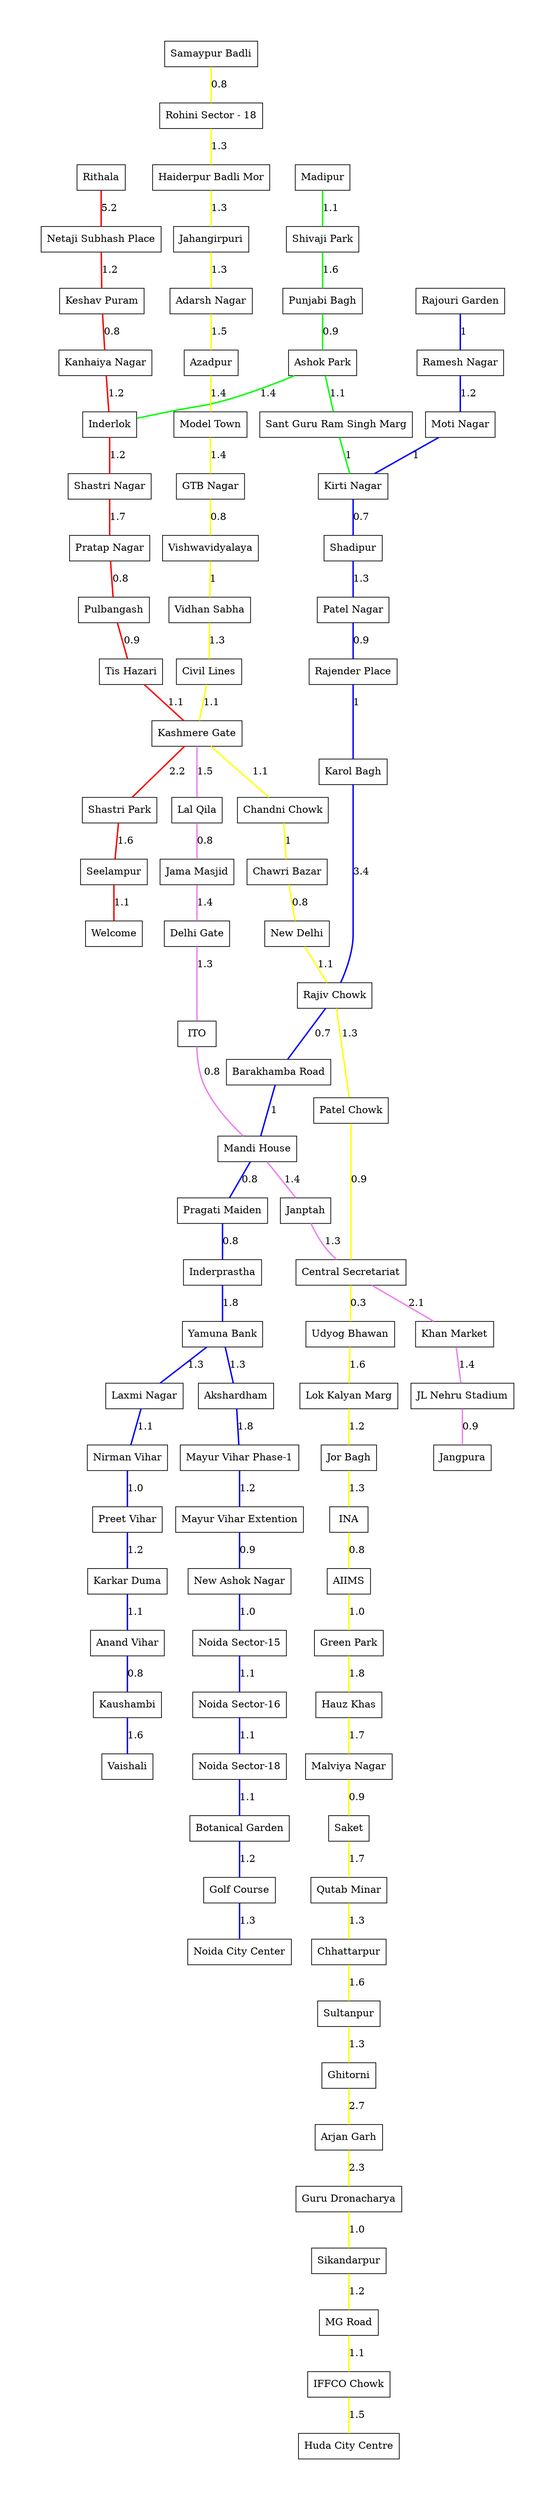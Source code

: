 graph G {
node [shape=rect,dpi=600] margin=0.75

//red

"Rithala" -- "Netaji Subhash Place" [label="5.2",color=red ,penwidth="2"];
"Netaji Subhash Place" -- "Keshav Puram" [label="1.2",color=red ,penwidth="2"];
"Keshav Puram" -- "Kanhaiya Nagar" [label="0.8",color=red ,penwidth="2"];
"Kanhaiya Nagar" -- "Inderlok" [label="1.2",color=red ,penwidth="2"];
"Inderlok" -- "Shastri Nagar" [label="1.2",color=red ,penwidth="2"];
"Shastri Nagar" -- "Pratap Nagar" [label="1.7",color=red ,penwidth="2"];
"Pratap Nagar" -- "Pulbangash" [label="0.8",color=red ,penwidth="2"];
"Pulbangash" -- "Tis Hazari" [label="0.9",color=red ,penwidth="2"];
"Tis Hazari" -- "Kashmere Gate" [label="1.1",color=red ,penwidth="2"];
"Kashmere Gate" -- "Shastri Park" [label="2.2",color=red ,penwidth="2"];
"Shastri Park" -- "Seelampur" [label="1.6",color=red ,penwidth="2"];
"Seelampur" -- "Welcome" [label="1.1",color=red ,penwidth="2"];

//blue

"Rajouri Garden" -- "Ramesh Nagar" [label="1",color=blue ,penwidth="2"];
"Ramesh Nagar" -- "Moti Nagar" [label="1.2",color=blue ,penwidth="2"];
"Moti Nagar" -- "Kirti Nagar" [label="1",color=blue ,penwidth="2"];
"Kirti Nagar" -- "Shadipur" [label="0.7",color=blue ,penwidth="2"];
"Shadipur" -- "Patel Nagar" [label="1.3",color=blue ,penwidth="2"];
"Patel Nagar" -- "Rajender Place" [label="0.9",color=blue ,penwidth="2"];
"Rajender Place" -- "Karol Bagh" [label="1",color=blue ,penwidth="2"];
"Karol Bagh" -- "Rajiv Chowk" [label="3.4",color=blue ,penwidth="2"];
"Rajiv Chowk" -- "Barakhamba Road" [label="0.7",color=blue ,penwidth="2"];
"Barakhamba Road" -- "Mandi House" [label="1",color=blue ,penwidth="2"];
"Mandi House" -- "Pragati Maiden" [label="0.8",color=blue ,penwidth="2"];
"Pragati Maiden" -- "Inderprastha" [label="0.8",color=blue ,penwidth="2"];
"Inderprastha" -- "Yamuna Bank" [label="1.8",color=blue ,penwidth="2"];
"Yamuna Bank" -- "Laxmi Nagar" [label="1.3",color=blue ,penwidth="2"];
"Laxmi Nagar" -- "Nirman Vihar" [label="1.1",color=blue ,penwidth="2"];
"Nirman Vihar" -- "Preet Vihar" [label="1.0",color=blue ,penwidth="2"];
"Preet Vihar" -- "Karkar Duma" [label="1.2",color=blue ,penwidth="2"];
"Karkar Duma" -- "Anand Vihar" [label="1.1",color=blue ,penwidth="2"];
"Anand Vihar" -- "Kaushambi" [label="0.8",color=blue ,penwidth="2"];
"Kaushambi" -- "Vaishali" [label="1.6",color=blue ,penwidth="2"];
"Yamuna Bank" -- "Akshardham" [label="1.3",color=blue ,penwidth="2"];
"Akshardham" -- "Mayur Vihar Phase-1" [label="1.8",color=blue ,penwidth="2"];
"Mayur Vihar Phase-1" -- "Mayur Vihar Extention" [label="1.2",color=blue ,penwidth="2"];
"Mayur Vihar Extention" -- "New Ashok Nagar" [label="0.9",color=blue ,penwidth="2"];
"New Ashok Nagar" -- "Noida Sector-15" [label="1.0",color=blue ,penwidth="2"];
"Noida Sector-15" -- "Noida Sector-16" [label="1.1",color=blue ,penwidth="2"];
"Noida Sector-16" -- "Noida Sector-18" [label="1.1",color=blue ,penwidth="2"];
"Noida Sector-18" -- "Botanical Garden" [label="1.1",color=blue ,penwidth="2"];
"Botanical Garden" -- "Golf Course" [label="1.2",color=blue ,penwidth="2"];
"Golf Course" -- "Noida City Center" [label="1.3",color=blue ,penwidth="2"];

//green

"Madipur" -- "Shivaji Park" [label="1.1",color=green ,penwidth="2"];
"Shivaji Park" -- "Punjabi Bagh" [label="1.6",color=green ,penwidth="2"];
"Punjabi Bagh" -- "Ashok Park" [label="0.9",color=green ,penwidth="2"];
"Ashok Park" -- "Inderlok" [label="1.4",color=green ,penwidth="2"];
"Ashok Park" -- "Sant Guru Ram Singh Marg" [label="1.1",color=green ,penwidth="2"];
"Sant Guru Ram Singh Marg" -- "Kirti Nagar" [label="1",color=green ,penwidth="2"];

//violet

"Kashmere Gate" -- "Lal Qila" [label="1.5",color=violet ,penwidth="2"];
"Lal Qila" -- "Jama Masjid" [label="0.8",color=violet ,penwidth="2"];
"Jama Masjid" -- "Delhi Gate" [label="1.4",color=violet ,penwidth="2"];
"Delhi Gate" -- "ITO" [label="1.3",color=violet ,penwidth="2"];
"ITO" -- "Mandi House" [label="0.8",color=violet ,penwidth="2"];
"Mandi House" -- "Janptah" [label="1.4",color=violet ,penwidth="2"];
"Janptah" -- "Central Secretariat" [label="1.3",color=violet ,penwidth="2"];
"Central Secretariat" -- "Khan Market" [label="2.1",color=violet ,penwidth="2"];
"Khan Market" -- "JL Nehru Stadium" [label="1.4",color=violet ,penwidth="2"];
"JL Nehru Stadium" -- "Jangpura" [label="0.9",color=violet ,penwidth="2"];

//yellow

"Vishwavidyalaya" -- "Vidhan Sabha" [label="1",color=yellow ,penwidth="2"];
"Vidhan Sabha" -- "Civil Lines" [label="1.3",color=yellow ,penwidth="2"];
"Civil Lines" -- "Kashmere Gate" [label="1.1",color=yellow ,penwidth="2"];
"Kashmere Gate" -- "Chandni Chowk" [label="1.1",color=yellow ,penwidth="2"];
"Chandni Chowk" -- "Chawri Bazar" [label="1",color=yellow ,penwidth="2"];
"Chawri Bazar" -- "New Delhi" [label="0.8",color=yellow ,penwidth="2"];
"New Delhi" -- "Rajiv Chowk" [label="1.1",color=yellow ,penwidth="2"];
"Rajiv Chowk" -- "Patel Chowk" [label="1.3",color=yellow ,penwidth="2"];
"Patel Chowk" -- "Central Secretariat" [label="0.9",color=yellow ,penwidth="2"];
"Central Secretariat" -- "Udyog Bhawan" [label="0.3",color=yellow ,penwidth="2"];
"Udyog Bhawan" -- "Lok Kalyan Marg" [label="1.6",color=yellow ,penwidth="2"];
"Lok Kalyan Marg" -- "Jor Bagh" [label="1.2",color=yellow ,penwidth="2"];
"Samaypur Badli" -- "Rohini Sector - 18" [label="0.8",color=yellow ,penwidth="2"];
"Rohini Sector - 18" -- "Haiderpur Badli Mor" [label="1.3",color=yellow ,penwidth="2"];
"Haiderpur Badli Mor" -- "Jahangirpuri" [label="1.3",color=yellow ,penwidth="2"];
"Jahangirpuri" -- "Adarsh Nagar" [label="1.3",color=yellow ,penwidth="2"];
"Adarsh Nagar" -- "Azadpur" [label="1.5",color=yellow ,penwidth="2"];
"Azadpur" -- "Model Town" [label="1.4",color=yellow ,penwidth="2"];
"Model Town" -- "GTB Nagar" [label="1.4",color=yellow ,penwidth="2"];
"GTB Nagar" -- "Vishwavidyalaya" [label="0.8",color=yellow ,penwidth="2"];
"Jor Bagh" -- "INA" [label="1.3",color=yellow ,penwidth="2"];
"INA" -- "AIIMS" [label="0.8",color=yellow ,penwidth="2"];
"AIIMS" -- "Green Park" [label="1.0",color=yellow ,penwidth="2"];
"Green Park" -- "Hauz Khas" [label="1.8",color=yellow ,penwidth="2"];
"Hauz Khas" -- "Malviya Nagar" [label="1.7",color=yellow ,penwidth="2"];
"Malviya Nagar" -- "Saket" [label="0.9",color=yellow ,penwidth="2"];
"Saket" -- "Qutab Minar" [label="1.7",color=yellow ,penwidth="2"];
"Qutab Minar" -- "Chhattarpur" [label="1.3",color=yellow ,penwidth="2"];
"Chhattarpur" -- "Sultanpur" [label="1.6",color=yellow ,penwidth="2"];
"Sultanpur" -- "Ghitorni" [label="1.3",color=yellow ,penwidth="2"];
"Ghitorni" -- "Arjan Garh" [label="2.7",color=yellow ,penwidth="2"];
"Arjan Garh" -- "Guru Dronacharya" [label="2.3",color=yellow ,penwidth="2"];
"Guru Dronacharya" -- "Sikandarpur" [label="1.0",color=yellow ,penwidth="2"];
"Sikandarpur" -- "MG Road" [label="1.2",color=yellow ,penwidth="2"];
"MG Road" -- "IFFCO Chowk" [label="1.1",color=yellow ,penwidth="2"];
"IFFCO Chowk" -- "Huda City Centre" [label="1.5",color=yellow ,penwidth="2"];
}
